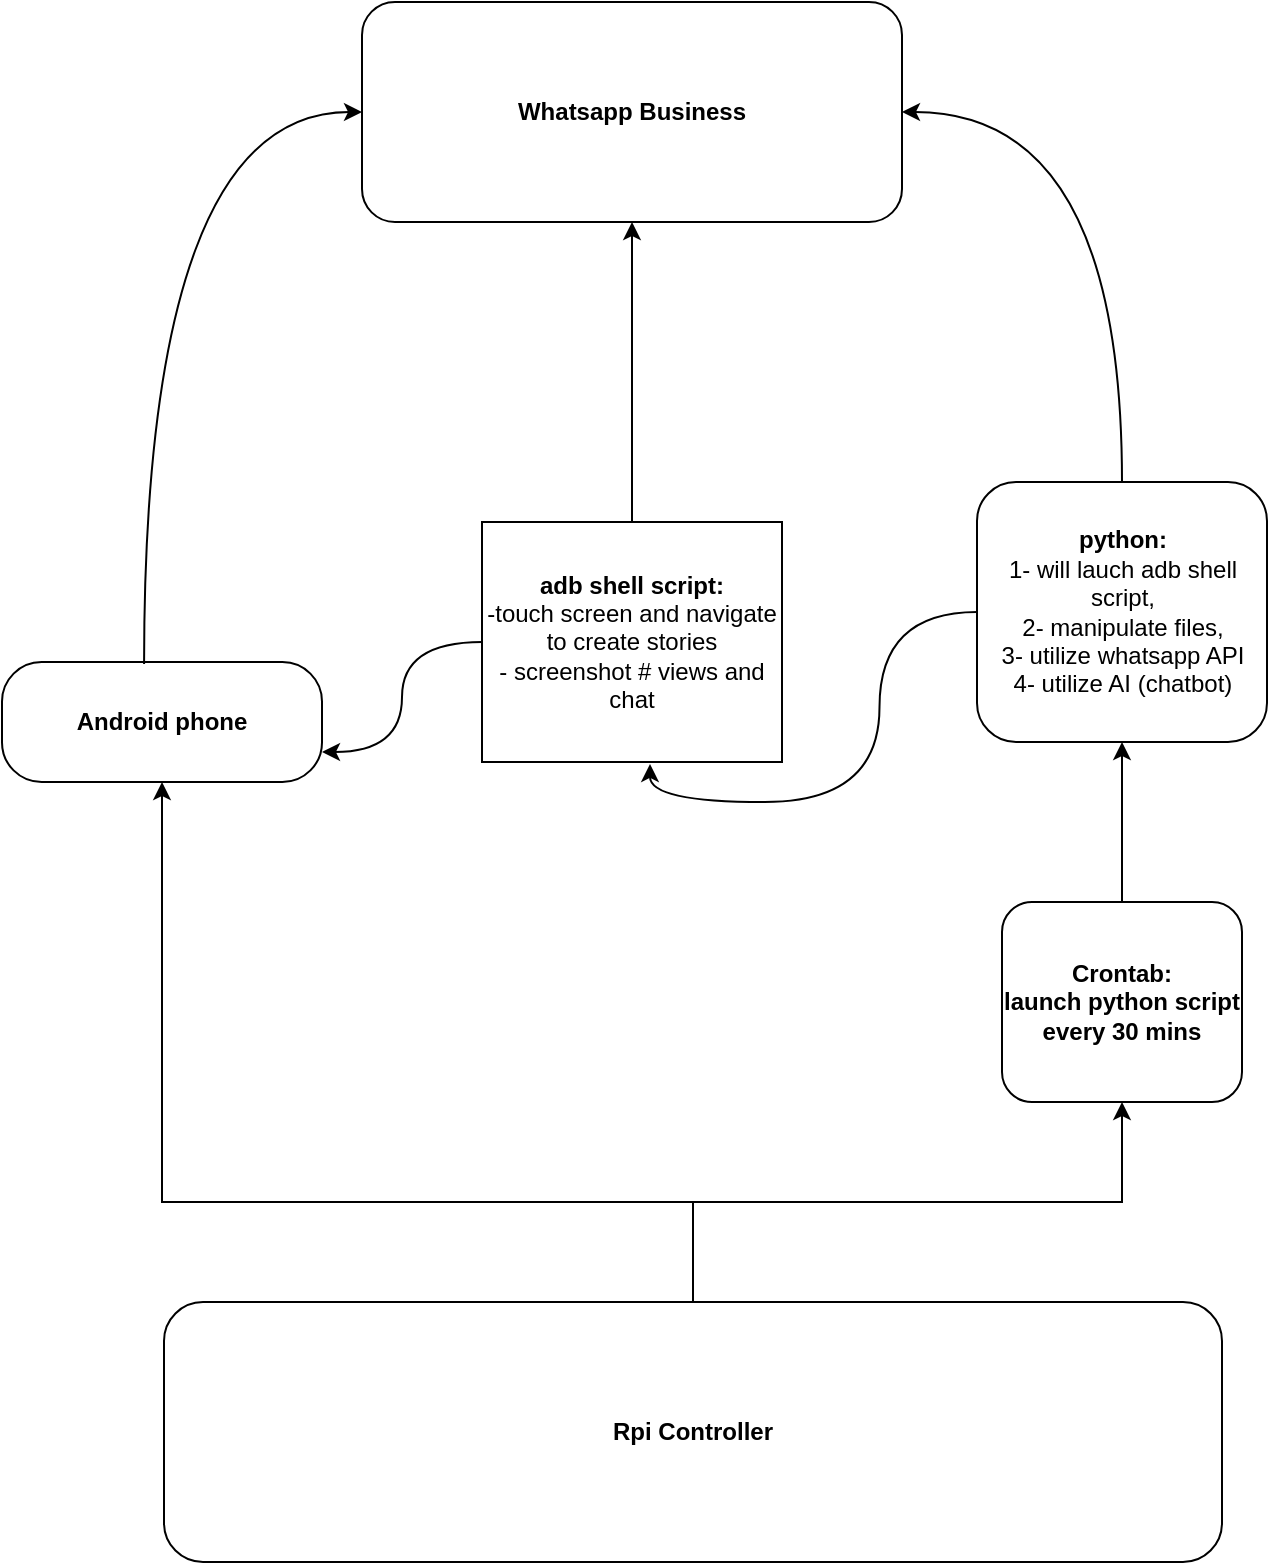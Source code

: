 <mxfile version="20.8.23" type="github" pages="3">
  <diagram id="fQzTnLMZr0oeQ_iGrPA_" name="lvl 0: Overview">
    <mxGraphModel dx="1017" dy="1104" grid="1" gridSize="10" guides="1" tooltips="1" connect="1" arrows="1" fold="1" page="1" pageScale="1" pageWidth="850" pageHeight="1100" math="0" shadow="0">
      <root>
        <mxCell id="0" />
        <mxCell id="1" parent="0" />
        <mxCell id="lvGuIVhpEG7LHq2Fy3bW-6" value="" style="edgeStyle=orthogonalEdgeStyle;rounded=0;orthogonalLoop=1;jettySize=auto;html=1;exitX=0.5;exitY=0;exitDx=0;exitDy=0;" parent="1" source="lvGuIVhpEG7LHq2Fy3bW-1" target="lvGuIVhpEG7LHq2Fy3bW-5" edge="1">
          <mxGeometry relative="1" as="geometry">
            <Array as="points">
              <mxPoint x="461" y="760" />
              <mxPoint x="195" y="760" />
            </Array>
          </mxGeometry>
        </mxCell>
        <mxCell id="c8yaSzMgPAG63DoacE5f-1" style="edgeStyle=orthogonalEdgeStyle;rounded=0;orthogonalLoop=1;jettySize=auto;html=1;entryX=0.5;entryY=1;entryDx=0;entryDy=0;" parent="1" source="lvGuIVhpEG7LHq2Fy3bW-1" target="c8yaSzMgPAG63DoacE5f-2" edge="1">
          <mxGeometry relative="1" as="geometry">
            <mxPoint x="625" y="700" as="targetPoint" />
          </mxGeometry>
        </mxCell>
        <mxCell id="lvGuIVhpEG7LHq2Fy3bW-1" value="&lt;b&gt;Rpi Controller&lt;/b&gt;" style="rounded=1;whiteSpace=wrap;html=1;" parent="1" vertex="1">
          <mxGeometry x="196" y="810" width="529" height="130" as="geometry" />
        </mxCell>
        <mxCell id="lvGuIVhpEG7LHq2Fy3bW-5" value="&lt;div&gt;&lt;b&gt;Android phone&lt;/b&gt;&lt;/div&gt;" style="rounded=1;whiteSpace=wrap;html=1;arcSize=33;" parent="1" vertex="1">
          <mxGeometry x="115" y="490" width="160" height="60" as="geometry" />
        </mxCell>
        <mxCell id="lvGuIVhpEG7LHq2Fy3bW-8" value="&lt;b&gt;Whatsapp Business&lt;/b&gt;" style="rounded=1;whiteSpace=wrap;html=1;" parent="1" vertex="1">
          <mxGeometry x="295" y="160" width="270" height="110" as="geometry" />
        </mxCell>
        <mxCell id="lvGuIVhpEG7LHq2Fy3bW-30" style="edgeStyle=orthogonalEdgeStyle;curved=1;orthogonalLoop=1;jettySize=auto;html=1;entryX=0.56;entryY=1.008;entryDx=0;entryDy=0;entryPerimeter=0;" parent="1" source="lvGuIVhpEG7LHq2Fy3bW-10" target="lvGuIVhpEG7LHq2Fy3bW-15" edge="1">
          <mxGeometry relative="1" as="geometry" />
        </mxCell>
        <mxCell id="lvGuIVhpEG7LHq2Fy3bW-10" value="&lt;b&gt;python:&lt;/b&gt;&lt;br&gt;1- will lauch adb shell script, &lt;br&gt;2- manipulate files,&lt;br&gt;3- utilize whatsapp API&lt;br&gt;4- utilize AI (chatbot)" style="rounded=1;whiteSpace=wrap;html=1;" parent="1" vertex="1">
          <mxGeometry x="602.5" y="400" width="145" height="130" as="geometry" />
        </mxCell>
        <mxCell id="lvGuIVhpEG7LHq2Fy3bW-34" style="edgeStyle=orthogonalEdgeStyle;curved=1;orthogonalLoop=1;jettySize=auto;html=1;entryX=0.5;entryY=1;entryDx=0;entryDy=0;" parent="1" source="lvGuIVhpEG7LHq2Fy3bW-15" target="lvGuIVhpEG7LHq2Fy3bW-8" edge="1">
          <mxGeometry relative="1" as="geometry" />
        </mxCell>
        <mxCell id="lvGuIVhpEG7LHq2Fy3bW-35" style="edgeStyle=orthogonalEdgeStyle;curved=1;orthogonalLoop=1;jettySize=auto;html=1;entryX=1;entryY=0.75;entryDx=0;entryDy=0;" parent="1" source="lvGuIVhpEG7LHq2Fy3bW-15" target="lvGuIVhpEG7LHq2Fy3bW-5" edge="1">
          <mxGeometry relative="1" as="geometry" />
        </mxCell>
        <mxCell id="lvGuIVhpEG7LHq2Fy3bW-15" value="&lt;b&gt;adb shell script:&lt;/b&gt;&lt;br&gt;-touch screen and navigate to create stories&lt;br&gt;- screenshot # views and chat" style="rounded=1;whiteSpace=wrap;html=1;arcSize=0;" parent="1" vertex="1">
          <mxGeometry x="355" y="420" width="150" height="120" as="geometry" />
        </mxCell>
        <mxCell id="c8yaSzMgPAG63DoacE5f-3" style="edgeStyle=orthogonalEdgeStyle;rounded=0;orthogonalLoop=1;jettySize=auto;html=1;" parent="1" source="c8yaSzMgPAG63DoacE5f-2" target="lvGuIVhpEG7LHq2Fy3bW-10" edge="1">
          <mxGeometry relative="1" as="geometry" />
        </mxCell>
        <mxCell id="c8yaSzMgPAG63DoacE5f-2" value="&lt;b&gt;Crontab:&lt;br&gt;launch python script every 30 mins&lt;br&gt;&lt;/b&gt;" style="rounded=1;whiteSpace=wrap;html=1;" parent="1" vertex="1">
          <mxGeometry x="615" y="610" width="120" height="100" as="geometry" />
        </mxCell>
        <mxCell id="c8yaSzMgPAG63DoacE5f-6" style="edgeStyle=orthogonalEdgeStyle;curved=1;orthogonalLoop=1;jettySize=auto;html=1;exitX=0.444;exitY=0.017;exitDx=0;exitDy=0;exitPerimeter=0;entryX=0;entryY=0.5;entryDx=0;entryDy=0;" parent="1" source="lvGuIVhpEG7LHq2Fy3bW-5" target="lvGuIVhpEG7LHq2Fy3bW-8" edge="1">
          <mxGeometry relative="1" as="geometry">
            <mxPoint x="225" y="410" as="sourcePoint" />
            <mxPoint x="30" y="300" as="targetPoint" />
          </mxGeometry>
        </mxCell>
        <mxCell id="c8yaSzMgPAG63DoacE5f-7" style="edgeStyle=orthogonalEdgeStyle;curved=1;orthogonalLoop=1;jettySize=auto;html=1;exitX=0.5;exitY=0;exitDx=0;exitDy=0;entryX=1;entryY=0.5;entryDx=0;entryDy=0;" parent="1" source="lvGuIVhpEG7LHq2Fy3bW-10" target="lvGuIVhpEG7LHq2Fy3bW-8" edge="1">
          <mxGeometry relative="1" as="geometry">
            <mxPoint x="510.0" y="321.02" as="sourcePoint" />
            <mxPoint x="753.96" y="100" as="targetPoint" />
          </mxGeometry>
        </mxCell>
      </root>
    </mxGraphModel>
  </diagram>
  <diagram id="JGDr9ynH4ZzEKs6SBJtl" name="lvl1: python modules">
    <mxGraphModel dx="712" dy="773" grid="1" gridSize="10" guides="1" tooltips="1" connect="1" arrows="1" fold="1" page="1" pageScale="1" pageWidth="850" pageHeight="1100" math="0" shadow="0">
      <root>
        <mxCell id="0" />
        <mxCell id="1" parent="0" />
        <mxCell id="fF7c1uwyaYMLfli1pp5V-1" value="adb_controller&lt;br&gt;- launch adb scripts" style="rounded=1;whiteSpace=wrap;html=1;" parent="1" vertex="1">
          <mxGeometry y="310" width="145" height="120" as="geometry" />
        </mxCell>
        <mxCell id="4CuNua832GrXlw8CGYYl-1" value="" style="edgeStyle=orthogonalEdgeStyle;rounded=0;orthogonalLoop=1;jettySize=auto;html=1;startArrow=none;" parent="1" source="4CuNua832GrXlw8CGYYl-2" target="fF7c1uwyaYMLfli1pp5V-1" edge="1">
          <mxGeometry relative="1" as="geometry" />
        </mxCell>
        <mxCell id="fF7c1uwyaYMLfli1pp5V-2" value="main&lt;br&gt;-push media to android&lt;br&gt;- delete media from android&lt;br&gt;- retreive media from ftp server&lt;br&gt;- put used media in separate folder" style="rounded=1;whiteSpace=wrap;html=1;" parent="1" vertex="1">
          <mxGeometry x="240" y="310" width="175" height="120" as="geometry" />
        </mxCell>
        <mxCell id="6palBcGFdfjY0Q5UdsOI-1" value="wha_api" style="rounded=1;whiteSpace=wrap;html=1;" parent="1" vertex="1">
          <mxGeometry x="510" y="320" width="150" height="110" as="geometry" />
        </mxCell>
        <mxCell id="6palBcGFdfjY0Q5UdsOI-2" value="wha_chatbot" style="rounded=1;whiteSpace=wrap;html=1;" parent="1" vertex="1">
          <mxGeometry x="700" y="320" width="150" height="110" as="geometry" />
        </mxCell>
        <mxCell id="6palBcGFdfjY0Q5UdsOI-4" style="edgeStyle=orthogonalEdgeStyle;rounded=0;orthogonalLoop=1;jettySize=auto;html=1;entryX=0.5;entryY=1;entryDx=0;entryDy=0;" parent="1" source="6palBcGFdfjY0Q5UdsOI-3" target="fF7c1uwyaYMLfli1pp5V-1" edge="1">
          <mxGeometry relative="1" as="geometry" />
        </mxCell>
        <mxCell id="6palBcGFdfjY0Q5UdsOI-5" style="edgeStyle=orthogonalEdgeStyle;rounded=0;orthogonalLoop=1;jettySize=auto;html=1;" parent="1" source="6palBcGFdfjY0Q5UdsOI-3" target="fF7c1uwyaYMLfli1pp5V-2" edge="1">
          <mxGeometry relative="1" as="geometry" />
        </mxCell>
        <mxCell id="6palBcGFdfjY0Q5UdsOI-6" style="edgeStyle=orthogonalEdgeStyle;rounded=0;orthogonalLoop=1;jettySize=auto;html=1;entryX=0.5;entryY=1;entryDx=0;entryDy=0;" parent="1" source="6palBcGFdfjY0Q5UdsOI-3" target="6palBcGFdfjY0Q5UdsOI-1" edge="1">
          <mxGeometry relative="1" as="geometry" />
        </mxCell>
        <mxCell id="6palBcGFdfjY0Q5UdsOI-7" style="edgeStyle=orthogonalEdgeStyle;rounded=0;orthogonalLoop=1;jettySize=auto;html=1;entryX=0.5;entryY=1;entryDx=0;entryDy=0;" parent="1" source="6palBcGFdfjY0Q5UdsOI-3" target="6palBcGFdfjY0Q5UdsOI-2" edge="1">
          <mxGeometry relative="1" as="geometry" />
        </mxCell>
        <mxCell id="6palBcGFdfjY0Q5UdsOI-3" value="Python" style="rounded=1;whiteSpace=wrap;html=1;" parent="1" vertex="1">
          <mxGeometry x="75" y="520" width="700" height="60" as="geometry" />
        </mxCell>
        <mxCell id="4CuNua832GrXlw8CGYYl-2" value="call" style="text;html=1;align=center;verticalAlign=middle;resizable=0;points=[];autosize=1;strokeColor=none;fillColor=none;" parent="1" vertex="1">
          <mxGeometry x="170" y="355" width="40" height="30" as="geometry" />
        </mxCell>
        <mxCell id="4CuNua832GrXlw8CGYYl-4" value="" style="edgeStyle=orthogonalEdgeStyle;rounded=0;orthogonalLoop=1;jettySize=auto;html=1;endArrow=none;" parent="1" source="fF7c1uwyaYMLfli1pp5V-2" target="4CuNua832GrXlw8CGYYl-2" edge="1">
          <mxGeometry relative="1" as="geometry">
            <mxPoint x="240" y="370" as="sourcePoint" />
            <mxPoint x="165" y="370" as="targetPoint" />
          </mxGeometry>
        </mxCell>
      </root>
    </mxGraphModel>
  </diagram>
  <diagram id="ckQndBuQ4Vw3okKZTqqU" name="lvl2: main.py Objects">
    <mxGraphModel dx="-769" dy="816" grid="1" gridSize="10" guides="1" tooltips="1" connect="1" arrows="1" fold="1" page="1" pageScale="1" pageWidth="850" pageHeight="1100" math="0" shadow="0">
      <root>
        <mxCell id="0" />
        <mxCell id="1" parent="0" />
        <mxCell id="VlSNu-U-qxhCqP0ixlTb-3" value="" style="edgeStyle=orthogonalEdgeStyle;rounded=0;orthogonalLoop=1;jettySize=auto;html=1;" edge="1" parent="1" source="bezERoTMW4D29uTn7quW-3" target="VlSNu-U-qxhCqP0ixlTb-2">
          <mxGeometry relative="1" as="geometry" />
        </mxCell>
        <mxCell id="ZY0uuAL3DrjzumEzWNTJ-2" style="edgeStyle=orthogonalEdgeStyle;rounded=0;orthogonalLoop=1;jettySize=auto;html=1;entryX=0.5;entryY=1;entryDx=0;entryDy=0;" edge="1" parent="1" source="bezERoTMW4D29uTn7quW-3" target="JFi5sYndogImHQWY956a-1">
          <mxGeometry relative="1" as="geometry" />
        </mxCell>
        <mxCell id="bezERoTMW4D29uTn7quW-3" value="main.py" style="rounded=1;whiteSpace=wrap;html=1;" vertex="1" parent="1">
          <mxGeometry x="2743" y="615" width="455" height="60" as="geometry" />
        </mxCell>
        <mxCell id="VlSNu-U-qxhCqP0ixlTb-2" value="content_updater:&lt;br&gt;- update_content()" style="rounded=1;whiteSpace=wrap;html=1;" vertex="1" parent="1">
          <mxGeometry x="2743" y="445" width="160" height="90" as="geometry" />
        </mxCell>
        <mxCell id="JFi5sYndogImHQWY956a-1" value="file_handler(adb_controller):&lt;br&gt;- push() #cp to android for adb to post and move to old/&amp;nbsp;&lt;br&gt;- clean() #deletes from phone&amp;nbsp;" style="rounded=1;whiteSpace=wrap;html=1;" vertex="1" parent="1">
          <mxGeometry x="3023" y="425" width="185" height="110" as="geometry" />
        </mxCell>
      </root>
    </mxGraphModel>
  </diagram>
</mxfile>
